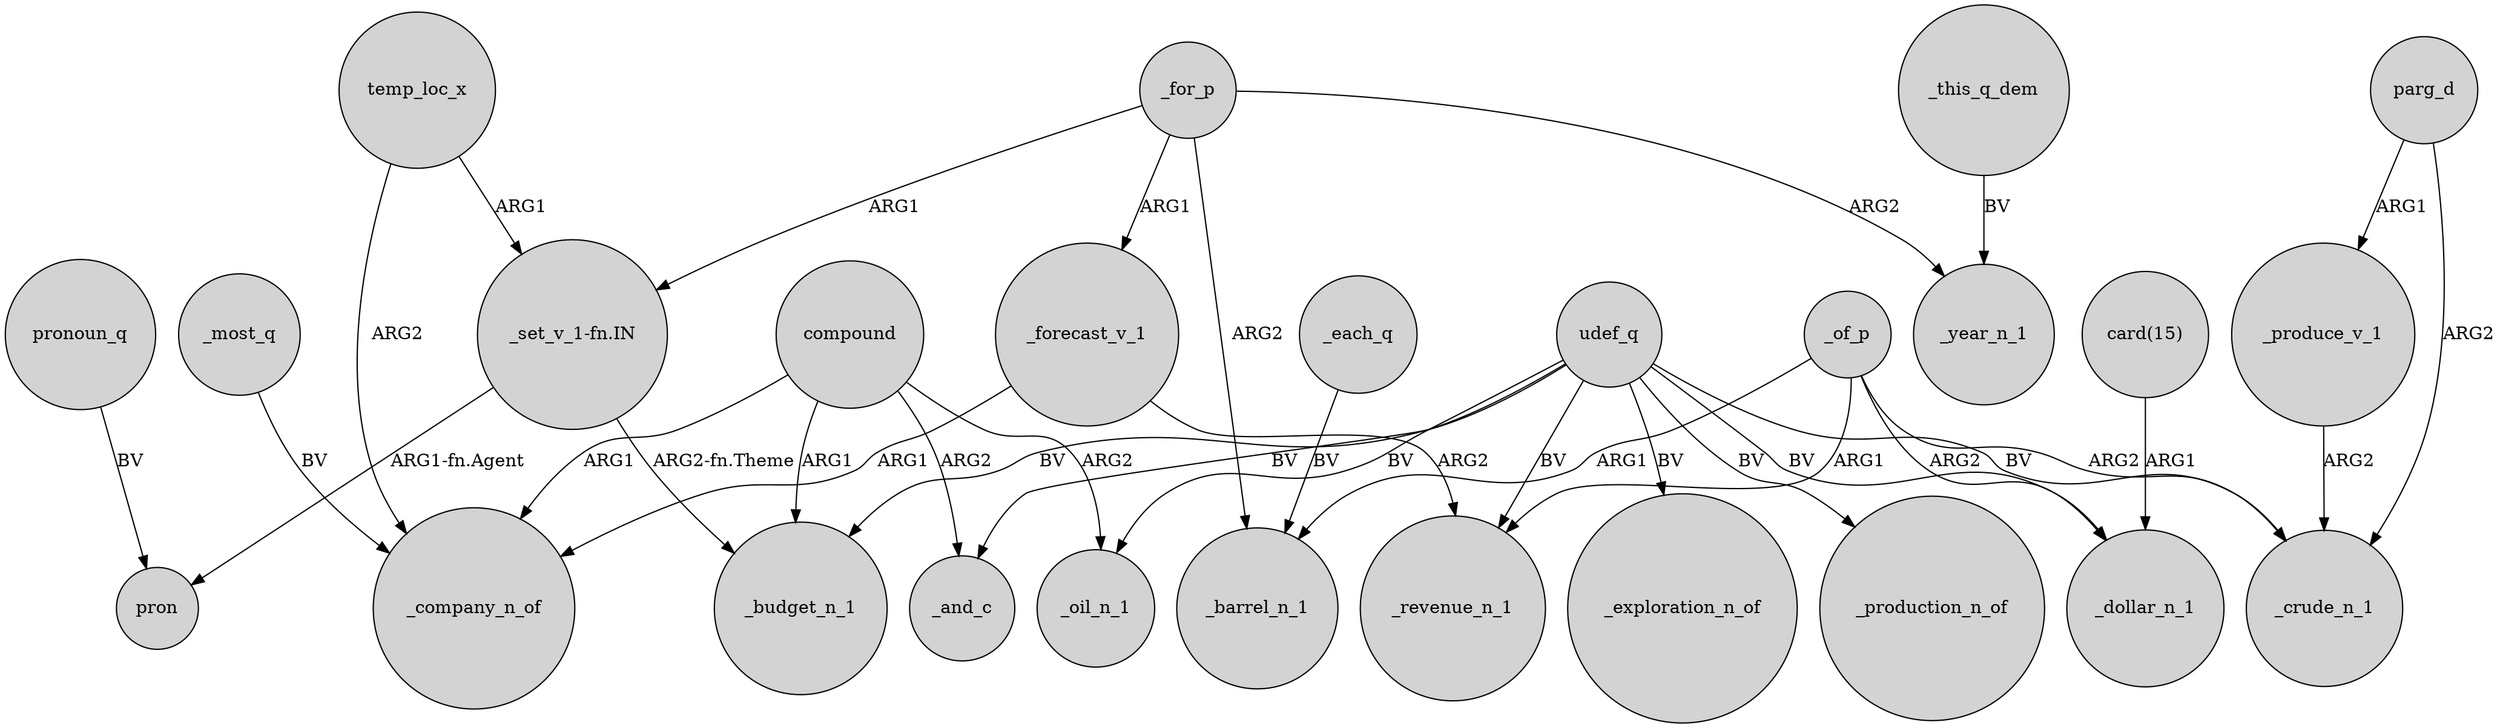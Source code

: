 digraph {
	node [shape=circle style=filled]
	udef_q -> _production_n_of [label=BV]
	_for_p -> _barrel_n_1 [label=ARG2]
	_for_p -> _year_n_1 [label=ARG2]
	_most_q -> _company_n_of [label=BV]
	_each_q -> _barrel_n_1 [label=BV]
	temp_loc_x -> "_set_v_1-fn.IN" [label=ARG1]
	compound -> _budget_n_1 [label=ARG1]
	parg_d -> _produce_v_1 [label=ARG1]
	compound -> _company_n_of [label=ARG1]
	pronoun_q -> pron [label=BV]
	compound -> _oil_n_1 [label=ARG2]
	udef_q -> _revenue_n_1 [label=BV]
	compound -> _and_c [label=ARG2]
	_for_p -> "_set_v_1-fn.IN" [label=ARG1]
	_forecast_v_1 -> _company_n_of [label=ARG1]
	_of_p -> _barrel_n_1 [label=ARG1]
	temp_loc_x -> _company_n_of [label=ARG2]
	"_set_v_1-fn.IN" -> _budget_n_1 [label="ARG2-fn.Theme"]
	parg_d -> _crude_n_1 [label=ARG2]
	udef_q -> _exploration_n_of [label=BV]
	_of_p -> _revenue_n_1 [label=ARG1]
	udef_q -> _budget_n_1 [label=BV]
	_of_p -> _crude_n_1 [label=ARG2]
	_produce_v_1 -> _crude_n_1 [label=ARG2]
	udef_q -> _oil_n_1 [label=BV]
	_forecast_v_1 -> _revenue_n_1 [label=ARG2]
	"_set_v_1-fn.IN" -> pron [label="ARG1-fn.Agent"]
	"card(15)" -> _dollar_n_1 [label=ARG1]
	_of_p -> _dollar_n_1 [label=ARG2]
	udef_q -> _crude_n_1 [label=BV]
	udef_q -> _and_c [label=BV]
	_for_p -> _forecast_v_1 [label=ARG1]
	udef_q -> _dollar_n_1 [label=BV]
	_this_q_dem -> _year_n_1 [label=BV]
}

